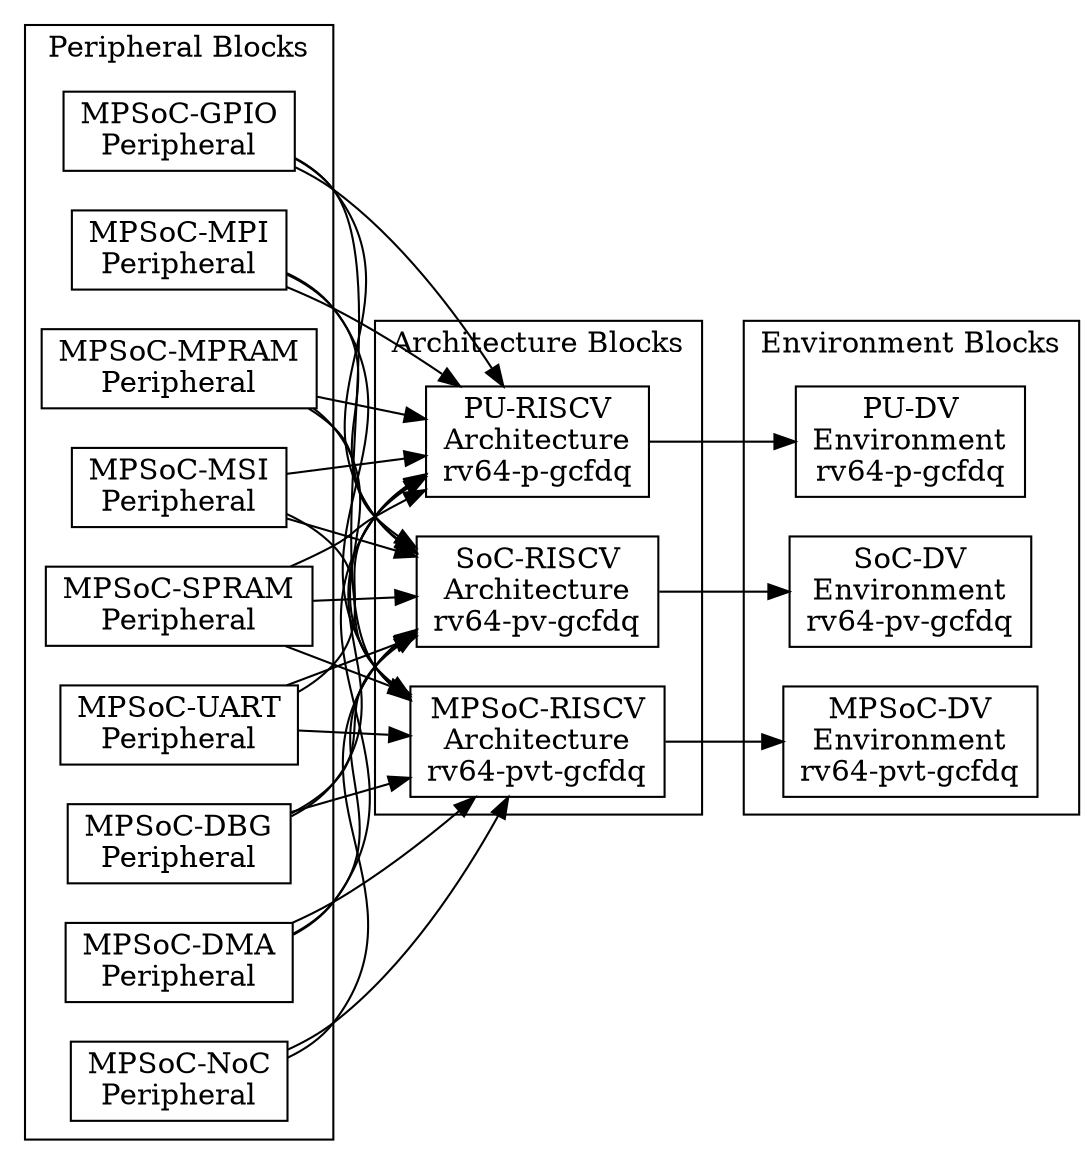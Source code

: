 digraph Project {
  // Introduction
  graph [rankdir = LR];
  node[shape=record];

  // Peripheral Blocks
  subgraph "cluster PeripheralBlocks" { label = "Peripheral Blocks";
    MPSoC_DBG[label="MPSoC-DBG\nPeripheral"];
    MPSoC_DMA[label="MPSoC-DMA\nPeripheral"];
    MPSoC_GPIO[label="MPSoC-GPIO\nPeripheral"];
    MPSoC_MPI[label="MPSoC-MPI\nPeripheral"];
    MPSoC_MPRAM[label="MPSoC-MPRAM\nPeripheral"];
    MPSoC_MSI[label="MPSoC-MSI\nPeripheral"];
    MPSoC_NoC[label="MPSoC-NoC\nPeripheral"];
    MPSoC_SPRAM[label="MPSoC-SPRAM\nPeripheral"];
    MPSoC_UART[label="MPSoC-UART\nPeripheral"];
  }

  // Architecture Blocks
  subgraph "cluster ArchitectureBlocks" { label = "Architecture Blocks";
    MPSoC_RISCV[label="MPSoC-RISCV\nArchitecture\nrv64-pvt-gcfdq"];
    SoC_RISCV[label="SoC-RISCV\nArchitecture\nrv64-pv-gcfdq"];
    PU_RISCV[label="PU-RISCV\nArchitecture\nrv64-p-gcfdq"];
  }

  // Environment Blocks
  subgraph "cluster EnvironmentBlocks" { label = "Environment Blocks";
    MPSoC_DV[label="MPSoC-DV\nEnvironment\nrv64-pvt-gcfdq"];
    SoC_DV[label="SoC-DV\nEnvironment\nrv64-pv-gcfdq"];
    PU_DV[label="PU-DV\nEnvironment\nrv64-p-gcfdq"];
  }

  // Peripheral -> Architecture
  MPSoC_DBG -> MPSoC_RISCV;
  MPSoC_DMA -> MPSoC_RISCV;
  MPSoC_GPIO -> MPSoC_RISCV;
  MPSoC_MPI -> MPSoC_RISCV;
  MPSoC_MPRAM -> MPSoC_RISCV;
  MPSoC_MSI -> MPSoC_RISCV;
  MPSoC_NoC -> MPSoC_RISCV;
  MPSoC_SPRAM -> MPSoC_RISCV;
  MPSoC_UART -> MPSoC_RISCV;

  MPSoC_DBG -> SoC_RISCV;
  MPSoC_DMA -> SoC_RISCV;
  MPSoC_GPIO -> SoC_RISCV;
  MPSoC_MPI -> SoC_RISCV;
  MPSoC_MPRAM -> SoC_RISCV;
  MPSoC_MSI -> SoC_RISCV;
  MPSoC_NoC -> SoC_RISCV;
  MPSoC_SPRAM -> SoC_RISCV;
  MPSoC_UART -> SoC_RISCV;

  MPSoC_DBG -> PU_RISCV;
  MPSoC_DMA -> PU_RISCV;
  MPSoC_GPIO -> PU_RISCV;
  MPSoC_MPI -> PU_RISCV;
  MPSoC_MPRAM -> PU_RISCV;
  MPSoC_MSI -> PU_RISCV;
  MPSoC_SPRAM -> PU_RISCV;
  MPSoC_UART -> PU_RISCV;

  // Architecture -> Environment
  PU_RISCV -> PU_DV;

  SoC_RISCV -> SoC_DV;

  MPSoC_RISCV -> MPSoC_DV;
}
